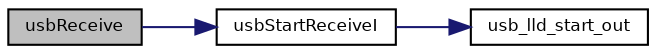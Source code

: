 digraph "usbReceive"
{
  bgcolor="transparent";
  edge [fontname="Helvetica",fontsize="8",labelfontname="Helvetica",labelfontsize="8"];
  node [fontname="Helvetica",fontsize="8",shape=record];
  rankdir="LR";
  Node63 [label="usbReceive",height=0.2,width=0.4,color="black", fillcolor="grey75", style="filled", fontcolor="black"];
  Node63 -> Node64 [color="midnightblue",fontsize="8",style="solid",fontname="Helvetica"];
  Node64 [label="usbStartReceiveI",height=0.2,width=0.4,color="black",URL="$group___u_s_b.html#ga35cebfd957fd6a438cc93db74082dd44",tooltip="Starts a receive transaction on an OUT endpoint. "];
  Node64 -> Node65 [color="midnightblue",fontsize="8",style="solid",fontname="Helvetica"];
  Node65 [label="usb_lld_start_out",height=0.2,width=0.4,color="black",URL="$group___u_s_b.html#ga9ef9040f705088dab583a31b544abb0f",tooltip="Starts a receive operation on an OUT endpoint. "];
}
